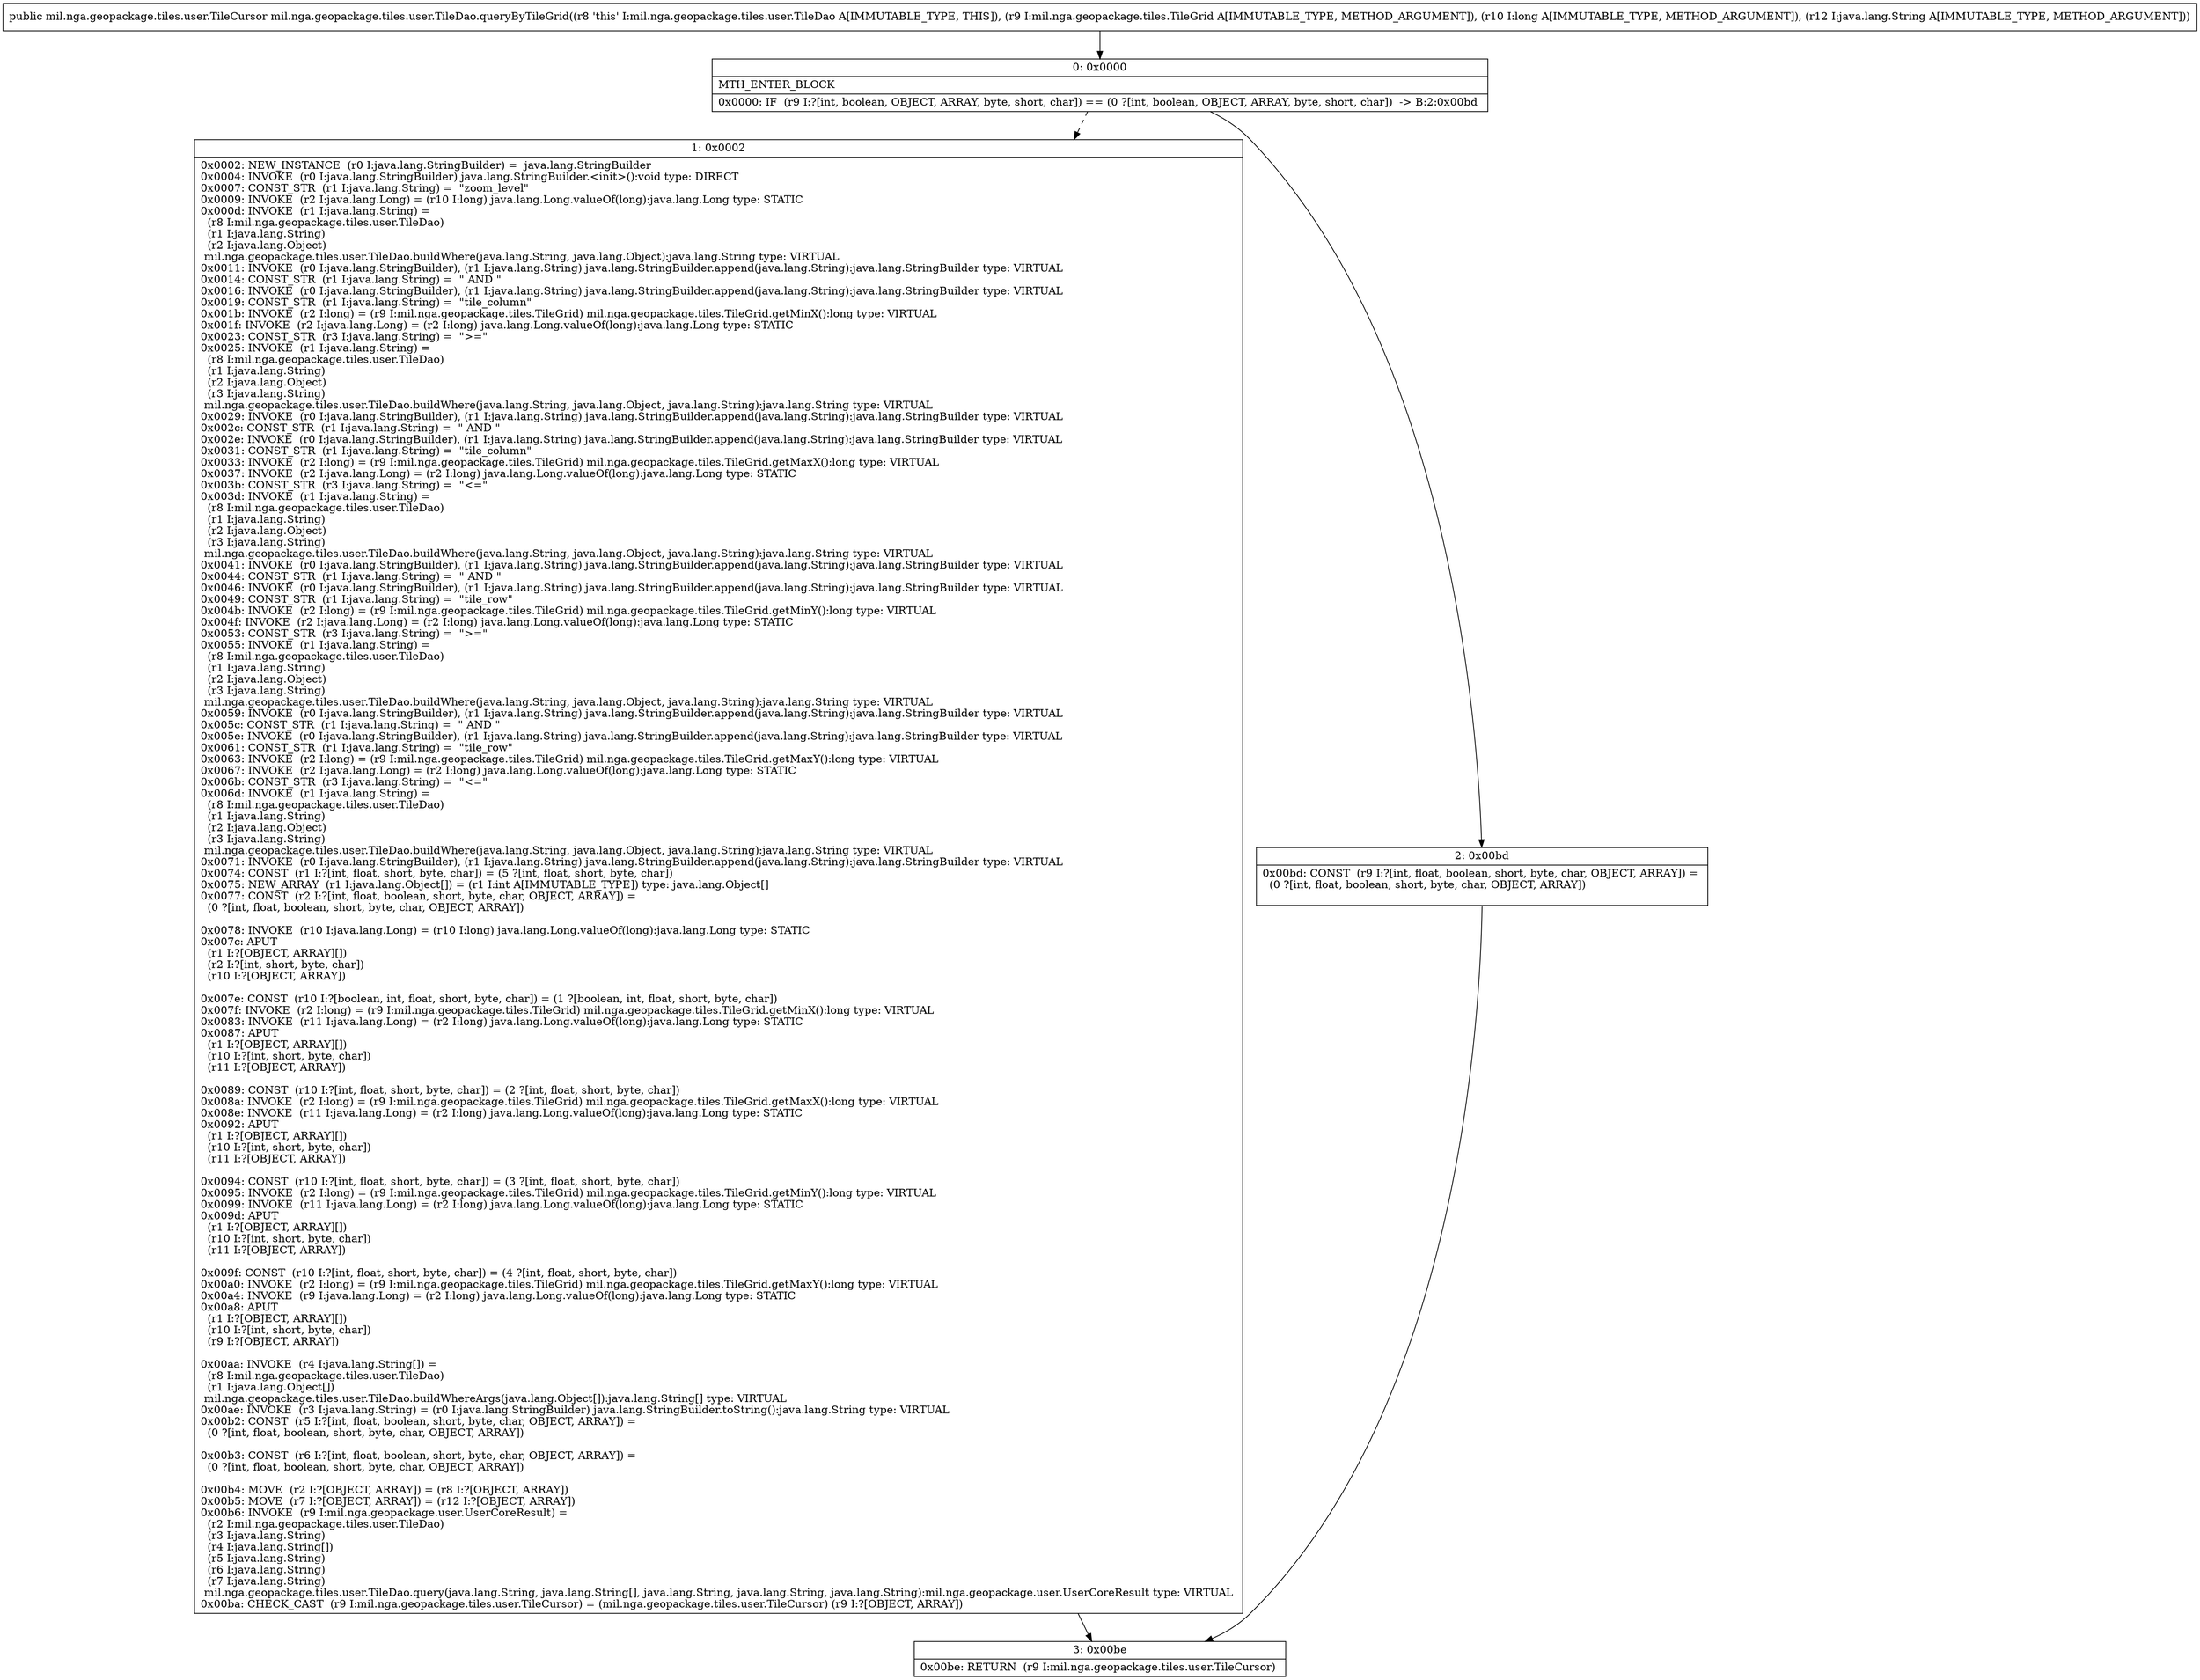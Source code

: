 digraph "CFG formil.nga.geopackage.tiles.user.TileDao.queryByTileGrid(Lmil\/nga\/geopackage\/tiles\/TileGrid;JLjava\/lang\/String;)Lmil\/nga\/geopackage\/tiles\/user\/TileCursor;" {
Node_0 [shape=record,label="{0\:\ 0x0000|MTH_ENTER_BLOCK\l|0x0000: IF  (r9 I:?[int, boolean, OBJECT, ARRAY, byte, short, char]) == (0 ?[int, boolean, OBJECT, ARRAY, byte, short, char])  \-\> B:2:0x00bd \l}"];
Node_1 [shape=record,label="{1\:\ 0x0002|0x0002: NEW_INSTANCE  (r0 I:java.lang.StringBuilder) =  java.lang.StringBuilder \l0x0004: INVOKE  (r0 I:java.lang.StringBuilder) java.lang.StringBuilder.\<init\>():void type: DIRECT \l0x0007: CONST_STR  (r1 I:java.lang.String) =  \"zoom_level\" \l0x0009: INVOKE  (r2 I:java.lang.Long) = (r10 I:long) java.lang.Long.valueOf(long):java.lang.Long type: STATIC \l0x000d: INVOKE  (r1 I:java.lang.String) = \l  (r8 I:mil.nga.geopackage.tiles.user.TileDao)\l  (r1 I:java.lang.String)\l  (r2 I:java.lang.Object)\l mil.nga.geopackage.tiles.user.TileDao.buildWhere(java.lang.String, java.lang.Object):java.lang.String type: VIRTUAL \l0x0011: INVOKE  (r0 I:java.lang.StringBuilder), (r1 I:java.lang.String) java.lang.StringBuilder.append(java.lang.String):java.lang.StringBuilder type: VIRTUAL \l0x0014: CONST_STR  (r1 I:java.lang.String) =  \" AND \" \l0x0016: INVOKE  (r0 I:java.lang.StringBuilder), (r1 I:java.lang.String) java.lang.StringBuilder.append(java.lang.String):java.lang.StringBuilder type: VIRTUAL \l0x0019: CONST_STR  (r1 I:java.lang.String) =  \"tile_column\" \l0x001b: INVOKE  (r2 I:long) = (r9 I:mil.nga.geopackage.tiles.TileGrid) mil.nga.geopackage.tiles.TileGrid.getMinX():long type: VIRTUAL \l0x001f: INVOKE  (r2 I:java.lang.Long) = (r2 I:long) java.lang.Long.valueOf(long):java.lang.Long type: STATIC \l0x0023: CONST_STR  (r3 I:java.lang.String) =  \"\>=\" \l0x0025: INVOKE  (r1 I:java.lang.String) = \l  (r8 I:mil.nga.geopackage.tiles.user.TileDao)\l  (r1 I:java.lang.String)\l  (r2 I:java.lang.Object)\l  (r3 I:java.lang.String)\l mil.nga.geopackage.tiles.user.TileDao.buildWhere(java.lang.String, java.lang.Object, java.lang.String):java.lang.String type: VIRTUAL \l0x0029: INVOKE  (r0 I:java.lang.StringBuilder), (r1 I:java.lang.String) java.lang.StringBuilder.append(java.lang.String):java.lang.StringBuilder type: VIRTUAL \l0x002c: CONST_STR  (r1 I:java.lang.String) =  \" AND \" \l0x002e: INVOKE  (r0 I:java.lang.StringBuilder), (r1 I:java.lang.String) java.lang.StringBuilder.append(java.lang.String):java.lang.StringBuilder type: VIRTUAL \l0x0031: CONST_STR  (r1 I:java.lang.String) =  \"tile_column\" \l0x0033: INVOKE  (r2 I:long) = (r9 I:mil.nga.geopackage.tiles.TileGrid) mil.nga.geopackage.tiles.TileGrid.getMaxX():long type: VIRTUAL \l0x0037: INVOKE  (r2 I:java.lang.Long) = (r2 I:long) java.lang.Long.valueOf(long):java.lang.Long type: STATIC \l0x003b: CONST_STR  (r3 I:java.lang.String) =  \"\<=\" \l0x003d: INVOKE  (r1 I:java.lang.String) = \l  (r8 I:mil.nga.geopackage.tiles.user.TileDao)\l  (r1 I:java.lang.String)\l  (r2 I:java.lang.Object)\l  (r3 I:java.lang.String)\l mil.nga.geopackage.tiles.user.TileDao.buildWhere(java.lang.String, java.lang.Object, java.lang.String):java.lang.String type: VIRTUAL \l0x0041: INVOKE  (r0 I:java.lang.StringBuilder), (r1 I:java.lang.String) java.lang.StringBuilder.append(java.lang.String):java.lang.StringBuilder type: VIRTUAL \l0x0044: CONST_STR  (r1 I:java.lang.String) =  \" AND \" \l0x0046: INVOKE  (r0 I:java.lang.StringBuilder), (r1 I:java.lang.String) java.lang.StringBuilder.append(java.lang.String):java.lang.StringBuilder type: VIRTUAL \l0x0049: CONST_STR  (r1 I:java.lang.String) =  \"tile_row\" \l0x004b: INVOKE  (r2 I:long) = (r9 I:mil.nga.geopackage.tiles.TileGrid) mil.nga.geopackage.tiles.TileGrid.getMinY():long type: VIRTUAL \l0x004f: INVOKE  (r2 I:java.lang.Long) = (r2 I:long) java.lang.Long.valueOf(long):java.lang.Long type: STATIC \l0x0053: CONST_STR  (r3 I:java.lang.String) =  \"\>=\" \l0x0055: INVOKE  (r1 I:java.lang.String) = \l  (r8 I:mil.nga.geopackage.tiles.user.TileDao)\l  (r1 I:java.lang.String)\l  (r2 I:java.lang.Object)\l  (r3 I:java.lang.String)\l mil.nga.geopackage.tiles.user.TileDao.buildWhere(java.lang.String, java.lang.Object, java.lang.String):java.lang.String type: VIRTUAL \l0x0059: INVOKE  (r0 I:java.lang.StringBuilder), (r1 I:java.lang.String) java.lang.StringBuilder.append(java.lang.String):java.lang.StringBuilder type: VIRTUAL \l0x005c: CONST_STR  (r1 I:java.lang.String) =  \" AND \" \l0x005e: INVOKE  (r0 I:java.lang.StringBuilder), (r1 I:java.lang.String) java.lang.StringBuilder.append(java.lang.String):java.lang.StringBuilder type: VIRTUAL \l0x0061: CONST_STR  (r1 I:java.lang.String) =  \"tile_row\" \l0x0063: INVOKE  (r2 I:long) = (r9 I:mil.nga.geopackage.tiles.TileGrid) mil.nga.geopackage.tiles.TileGrid.getMaxY():long type: VIRTUAL \l0x0067: INVOKE  (r2 I:java.lang.Long) = (r2 I:long) java.lang.Long.valueOf(long):java.lang.Long type: STATIC \l0x006b: CONST_STR  (r3 I:java.lang.String) =  \"\<=\" \l0x006d: INVOKE  (r1 I:java.lang.String) = \l  (r8 I:mil.nga.geopackage.tiles.user.TileDao)\l  (r1 I:java.lang.String)\l  (r2 I:java.lang.Object)\l  (r3 I:java.lang.String)\l mil.nga.geopackage.tiles.user.TileDao.buildWhere(java.lang.String, java.lang.Object, java.lang.String):java.lang.String type: VIRTUAL \l0x0071: INVOKE  (r0 I:java.lang.StringBuilder), (r1 I:java.lang.String) java.lang.StringBuilder.append(java.lang.String):java.lang.StringBuilder type: VIRTUAL \l0x0074: CONST  (r1 I:?[int, float, short, byte, char]) = (5 ?[int, float, short, byte, char]) \l0x0075: NEW_ARRAY  (r1 I:java.lang.Object[]) = (r1 I:int A[IMMUTABLE_TYPE]) type: java.lang.Object[] \l0x0077: CONST  (r2 I:?[int, float, boolean, short, byte, char, OBJECT, ARRAY]) = \l  (0 ?[int, float, boolean, short, byte, char, OBJECT, ARRAY])\l \l0x0078: INVOKE  (r10 I:java.lang.Long) = (r10 I:long) java.lang.Long.valueOf(long):java.lang.Long type: STATIC \l0x007c: APUT  \l  (r1 I:?[OBJECT, ARRAY][])\l  (r2 I:?[int, short, byte, char])\l  (r10 I:?[OBJECT, ARRAY])\l \l0x007e: CONST  (r10 I:?[boolean, int, float, short, byte, char]) = (1 ?[boolean, int, float, short, byte, char]) \l0x007f: INVOKE  (r2 I:long) = (r9 I:mil.nga.geopackage.tiles.TileGrid) mil.nga.geopackage.tiles.TileGrid.getMinX():long type: VIRTUAL \l0x0083: INVOKE  (r11 I:java.lang.Long) = (r2 I:long) java.lang.Long.valueOf(long):java.lang.Long type: STATIC \l0x0087: APUT  \l  (r1 I:?[OBJECT, ARRAY][])\l  (r10 I:?[int, short, byte, char])\l  (r11 I:?[OBJECT, ARRAY])\l \l0x0089: CONST  (r10 I:?[int, float, short, byte, char]) = (2 ?[int, float, short, byte, char]) \l0x008a: INVOKE  (r2 I:long) = (r9 I:mil.nga.geopackage.tiles.TileGrid) mil.nga.geopackage.tiles.TileGrid.getMaxX():long type: VIRTUAL \l0x008e: INVOKE  (r11 I:java.lang.Long) = (r2 I:long) java.lang.Long.valueOf(long):java.lang.Long type: STATIC \l0x0092: APUT  \l  (r1 I:?[OBJECT, ARRAY][])\l  (r10 I:?[int, short, byte, char])\l  (r11 I:?[OBJECT, ARRAY])\l \l0x0094: CONST  (r10 I:?[int, float, short, byte, char]) = (3 ?[int, float, short, byte, char]) \l0x0095: INVOKE  (r2 I:long) = (r9 I:mil.nga.geopackage.tiles.TileGrid) mil.nga.geopackage.tiles.TileGrid.getMinY():long type: VIRTUAL \l0x0099: INVOKE  (r11 I:java.lang.Long) = (r2 I:long) java.lang.Long.valueOf(long):java.lang.Long type: STATIC \l0x009d: APUT  \l  (r1 I:?[OBJECT, ARRAY][])\l  (r10 I:?[int, short, byte, char])\l  (r11 I:?[OBJECT, ARRAY])\l \l0x009f: CONST  (r10 I:?[int, float, short, byte, char]) = (4 ?[int, float, short, byte, char]) \l0x00a0: INVOKE  (r2 I:long) = (r9 I:mil.nga.geopackage.tiles.TileGrid) mil.nga.geopackage.tiles.TileGrid.getMaxY():long type: VIRTUAL \l0x00a4: INVOKE  (r9 I:java.lang.Long) = (r2 I:long) java.lang.Long.valueOf(long):java.lang.Long type: STATIC \l0x00a8: APUT  \l  (r1 I:?[OBJECT, ARRAY][])\l  (r10 I:?[int, short, byte, char])\l  (r9 I:?[OBJECT, ARRAY])\l \l0x00aa: INVOKE  (r4 I:java.lang.String[]) = \l  (r8 I:mil.nga.geopackage.tiles.user.TileDao)\l  (r1 I:java.lang.Object[])\l mil.nga.geopackage.tiles.user.TileDao.buildWhereArgs(java.lang.Object[]):java.lang.String[] type: VIRTUAL \l0x00ae: INVOKE  (r3 I:java.lang.String) = (r0 I:java.lang.StringBuilder) java.lang.StringBuilder.toString():java.lang.String type: VIRTUAL \l0x00b2: CONST  (r5 I:?[int, float, boolean, short, byte, char, OBJECT, ARRAY]) = \l  (0 ?[int, float, boolean, short, byte, char, OBJECT, ARRAY])\l \l0x00b3: CONST  (r6 I:?[int, float, boolean, short, byte, char, OBJECT, ARRAY]) = \l  (0 ?[int, float, boolean, short, byte, char, OBJECT, ARRAY])\l \l0x00b4: MOVE  (r2 I:?[OBJECT, ARRAY]) = (r8 I:?[OBJECT, ARRAY]) \l0x00b5: MOVE  (r7 I:?[OBJECT, ARRAY]) = (r12 I:?[OBJECT, ARRAY]) \l0x00b6: INVOKE  (r9 I:mil.nga.geopackage.user.UserCoreResult) = \l  (r2 I:mil.nga.geopackage.tiles.user.TileDao)\l  (r3 I:java.lang.String)\l  (r4 I:java.lang.String[])\l  (r5 I:java.lang.String)\l  (r6 I:java.lang.String)\l  (r7 I:java.lang.String)\l mil.nga.geopackage.tiles.user.TileDao.query(java.lang.String, java.lang.String[], java.lang.String, java.lang.String, java.lang.String):mil.nga.geopackage.user.UserCoreResult type: VIRTUAL \l0x00ba: CHECK_CAST  (r9 I:mil.nga.geopackage.tiles.user.TileCursor) = (mil.nga.geopackage.tiles.user.TileCursor) (r9 I:?[OBJECT, ARRAY]) \l}"];
Node_2 [shape=record,label="{2\:\ 0x00bd|0x00bd: CONST  (r9 I:?[int, float, boolean, short, byte, char, OBJECT, ARRAY]) = \l  (0 ?[int, float, boolean, short, byte, char, OBJECT, ARRAY])\l \l}"];
Node_3 [shape=record,label="{3\:\ 0x00be|0x00be: RETURN  (r9 I:mil.nga.geopackage.tiles.user.TileCursor) \l}"];
MethodNode[shape=record,label="{public mil.nga.geopackage.tiles.user.TileCursor mil.nga.geopackage.tiles.user.TileDao.queryByTileGrid((r8 'this' I:mil.nga.geopackage.tiles.user.TileDao A[IMMUTABLE_TYPE, THIS]), (r9 I:mil.nga.geopackage.tiles.TileGrid A[IMMUTABLE_TYPE, METHOD_ARGUMENT]), (r10 I:long A[IMMUTABLE_TYPE, METHOD_ARGUMENT]), (r12 I:java.lang.String A[IMMUTABLE_TYPE, METHOD_ARGUMENT])) }"];
MethodNode -> Node_0;
Node_0 -> Node_1[style=dashed];
Node_0 -> Node_2;
Node_1 -> Node_3;
Node_2 -> Node_3;
}

